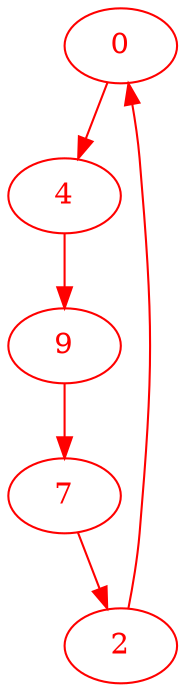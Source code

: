 digraph g{
node [color = red, fontcolor=red]; 0 2 4 7 9 ;
0 -> 4 [color=red] ;
2 -> 0 [color=red] ;
4 -> 9 [color=red] ;
7 -> 2 [color=red] ;
9 -> 7 [color=red] ;
}